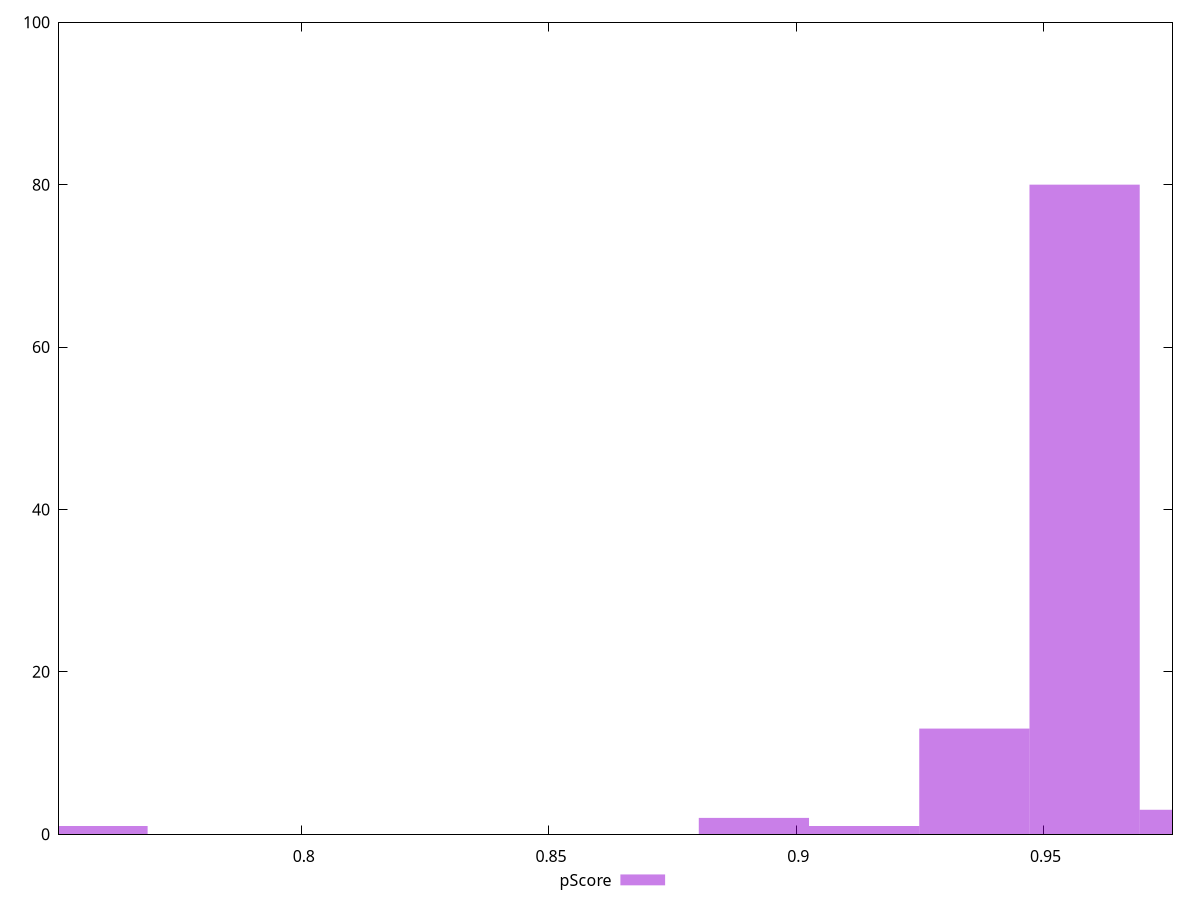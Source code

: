 reset

$pScore <<EOF
0.9359999408661699 13
0.9582856537439358 80
0.9805713666217017 3
0.913714227988404 1
0.891428515110638 2
0.7577142378440422 1
EOF

set key outside below
set boxwidth 0.02228571287776595
set xrange [0.7509402667379249:0.9760561330120483]
set yrange [0:100]
set trange [0:100]
set style fill transparent solid 0.5 noborder
set terminal svg size 640, 490 enhanced background rgb 'white'
set output "report_00025_2021-02-22T21:38:55.199Z/mainthread-work-breakdown/samples/pages+cached+noadtech+nomedia/pScore/histogram.svg"

plot $pScore title "pScore" with boxes

reset
